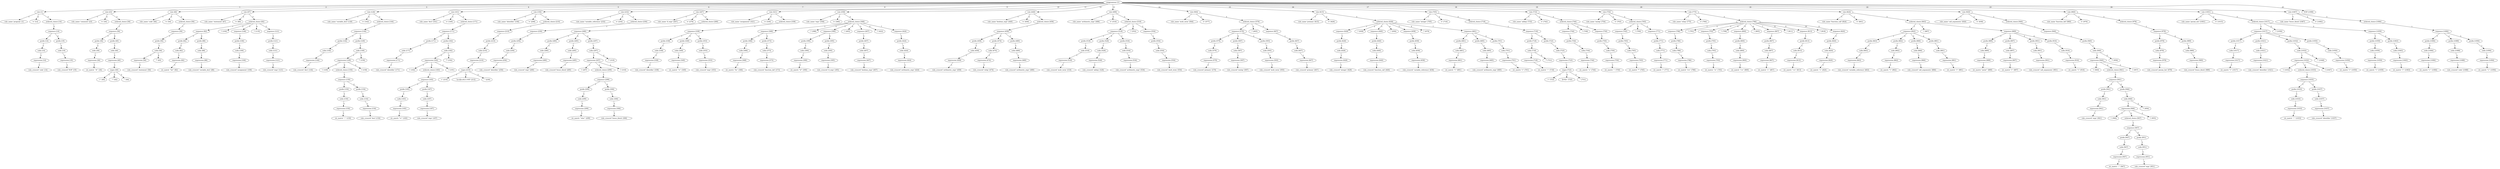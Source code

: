 digraph arpeggio_graph {
4502420064 [label="peggrammar [1]"];
4502420064->4502327504 [label="1"]

4502327504 [label="rule [1]"];
4502327504->4501927160 [label="1"]

4501927160 [label="rule_name 'program' [1]"];
4502327504->4501927400 [label="2"]

4501927400 [label=" '=' [12]"];
4502327504->4502290216 [label="3"]

4502290216 [label="ordered_choice [14]"];
4502290216->4502289944 [label="1"]

4502289944 [label="sequence [14]"];
4502289944->4502289672 [label="1"]

4502289672 [label="prefix [14]"];
4502289672->4502199288 [label="1"]

4502199288 [label="sufix [14]"];
4502199288->4502199424 [label="1"]

4502199424 [label="expression [14]"];
4502199424->4501927520 [label="1"]

4501927520 [label="rule_crossref 'code' [14]"];
4502289944->4502290080 [label="2"]

4502290080 [label="prefix [19]"];
4502290080->4502289808 [label="1"]

4502289808 [label="sufix [19]"];
4502289808->4502289536 [label="1"]

4502289536 [label="expression [19]"];
4502289536->4501927640 [label="1"]

4501927640 [label="rule_crossref 'EOF' [19]"];
4502420064->4502328728 [label="2"]

4502328728 [label="rule [23]"];
4502328728->4501928240 [label="1"]

4501928240 [label="rule_name 'comment' [23]"];
4502328728->4501928480 [label="2"]

4501928480 [label=" '=' [34]"];
4502328728->4502329000 [label="3"]

4502329000 [label="ordered_choice [36]"];
4502329000->4502328184 [label="1"]

4502328184 [label="sequence [36]"];
4502328184->4502328048 [label="1"]

4502328048 [label="prefix [36]"];
4502328048->4502327912 [label="1"]

4502327912 [label="sufix [36]"];
4502327912->4502327776 [label="1"]

4502327776 [label="expression [36]"];
4502327776->4501927880 [label="1"]

4501927880 [label="str_match '\"#\"' [36]"];
4502328184->4502328592 [label="2"]

4502328592 [label="prefix [40]"];
4502328592->4502328456 [label="1"]

4502328456 [label="sufix [40]"];
4502328456->4502328320 [label="1"]

4502328320 [label="expression [40]"];
4502328320->4502327640 [label="1"]

4502327640 [label="regex [40]"];
4502327640->4501928000 [label="1"]

4501928000 [label=" 'r'' [40]"];
4502327640->4501928360 [label="2"]

4501928360 [label=" '.*' [42]"];
4502327640->4501928720 [label="3"]

4501928720 [label=" ''' [44]"];
4502420064->4502329544 [label="3"]

4502329544 [label="rule [46]"];
4502329544->4501929080 [label="1"]

4501929080 [label="rule_name 'code' [46]"];
4502329544->4501929320 [label="2"]

4501929320 [label=" '=' [54]"];
4502329544->4502329816 [label="3"]

4502329816 [label="ordered_choice [56]"];
4502329816->4502329136 [label="1"]

4502329136 [label="sequence [56]"];
4502329136->4502329408 [label="1"]

4502329408 [label="prefix [56]"];
4502329408->4502329272 [label="1"]

4502329272 [label="sufix [56]"];
4502329272->4502328864 [label="1"]

4502328864 [label="expression [56]"];
4502328864->4501929200 [label="1"]

4501929200 [label="rule_crossref 'statement' [56]"];
4502329272->4501929440 [label="2"]

4501929440 [label=" '*' [65]"];
4502420064->4502324224 [label="4"]

4502324224 [label="rule [67]"];
4502324224->4501929800 [label="1"]

4501929800 [label="rule_name 'statement' [67]"];
4502324224->4502307008 [label="2"]

4502307008 [label=" '=' [80]"];
4502324224->4502323816 [label="3"]

4502323816 [label="ordered_choice [82]"];
4502323816->4502331176 [label="1"]

4502331176 [label="sequence [82]"];
4502331176->4502330360 [label="1"]

4502330360 [label="prefix [82]"];
4502330360->4502330224 [label="1"]

4502330224 [label="sufix [82]"];
4502330224->4502330088 [label="1"]

4502330088 [label="expression [82]"];
4502330088->4501929680 [label="1"]

4501929680 [label="str_match '\"let\"' [82]"];
4502331176->4502330768 [label="2"]

4502330768 [label="prefix [88]"];
4502330768->4502329952 [label="1"]

4502329952 [label="sufix [88]"];
4502329952->4502330632 [label="1"]

4502330632 [label="expression [88]"];
4502330632->4502306888 [label="1"]

4502306888 [label="rule_crossref 'variable_decl' [88]"];
4502323816->4502307128 [label="2"]

4502307128 [label=" '/' [104]"];
4502323816->4502323272 [label="3"]

4502323272 [label="sequence [106]"];
4502323272->4502331040 [label="1"]

4502331040 [label="prefix [106]"];
4502331040->4502330496 [label="1"]

4502330496 [label="sufix [106]"];
4502330496->4502330904 [label="1"]

4502330904 [label="expression [106]"];
4502330904->4502307248 [label="1"]

4502307248 [label="rule_crossref 'assignment' [106]"];
4502323816->4502307488 [label="4"]

4502307488 [label=" '/' [119]"];
4502323816->4502323952 [label="5"]

4502323952 [label="sequence [121]"];
4502323952->4502323680 [label="1"]

4502323680 [label="prefix [121]"];
4502323680->4502323544 [label="1"]

4502323544 [label="sufix [121]"];
4502323544->4502323408 [label="1"]

4502323408 [label="expression [121]"];
4502323408->4502307848 [label="1"]

4502307848 [label="rule_crossref 'expr' [121]"];
4502420064->4502325720 [label="5"]

4502325720 [label="rule [126]"];
4502325720->4502308208 [label="1"]

4502308208 [label="rule_name 'variable_decl' [126]"];
4502325720->4502308328 [label="2"]

4502308328 [label=" '=' [142]"];
4502325720->4502326264 [label="3"]

4502326264 [label="ordered_choice [144]"];
4502326264->4502326400 [label="1"]

4502326400 [label="sequence [144]"];
4502326400->4502324632 [label="1"]

4502324632 [label="prefix [144]"];
4502324632->4502324360 [label="1"]

4502324360 [label="sufix [144]"];
4502324360->4502324088 [label="1"]

4502324088 [label="expression [144]"];
4502324088->4502307968 [label="1"]

4502307968 [label="rule_crossref 'decl' [144]"];
4502326400->4502326128 [label="2"]

4502326128 [label="prefix [149]"];
4502326128->4502325992 [label="1"]

4502325992 [label="sufix [149]"];
4502325992->4502325584 [label="1"]

4502325584 [label="expression [149]"];
4502325584->4502308568 [label="1"]

4502308568 [label=" '(' [149]"];
4502325584->4502165160 [label="2"]

4502165160 [label="ordered_choice [150]"];
4502165160->4502325856 [label="1"]

4502325856 [label="sequence [150]"];
4502325856->4502325040 [label="1"]

4502325040 [label="prefix [150]"];
4502325040->4502324768 [label="1"]

4502324768 [label="sufix [150]"];
4502324768->4502324496 [label="1"]

4502324496 [label="expression [150]"];
4502324496->4502308448 [label="1"]

4502308448 [label="str_match '\",\"' [150]"];
4502325856->4502325448 [label="2"]

4502325448 [label="prefix [154]"];
4502325448->4502325176 [label="1"]

4502325176 [label="sufix [154]"];
4502325176->4502325312 [label="1"]

4502325312 [label="expression [154]"];
4502325312->4502308808 [label="1"]

4502308808 [label="rule_crossref 'decl' [154]"];
4502325584->4502308928 [label="3"]

4502308928 [label=" ')' [158]"];
4502325992->4502309168 [label="2"]

4502309168 [label=" '*' [159]"];
4502420064->4502332552 [label="6"]

4502332552 [label="rule [161]"];
4502332552->4502309528 [label="1"]

4502309528 [label="rule_name 'decl' [161]"];
4502332552->4502309648 [label="2"]

4502309648 [label=" '=' [169]"];
4502332552->4502332960 [label="3"]

4502332960 [label="ordered_choice [171]"];
4502332960->4502333096 [label="1"]

4502333096 [label="sequence [171]"];
4502333096->4502326944 [label="1"]

4502326944 [label="prefix [171]"];
4502326944->4502326672 [label="1"]

4502326672 [label="sufix [171]"];
4502326672->4502326536 [label="1"]

4502326536 [label="expression [171]"];
4502326536->4502309768 [label="1"]

4502309768 [label="rule_crossref 'identifier' [171]"];
4502333096->4502332824 [label="2"]

4502332824 [label="prefix [182]"];
4502332824->4502332688 [label="1"]

4502332688 [label="sufix [182]"];
4502332688->4502332144 [label="1"]

4502332144 [label="expression [182]"];
4502332144->4502309888 [label="1"]

4502309888 [label=" '(' [182]"];
4502332144->4502332280 [label="2"]

4502332280 [label="ordered_choice [183]"];
4502332280->4502332416 [label="1"]

4502332416 [label="sequence [183]"];
4502332416->4502331600 [label="1"]

4502331600 [label="prefix [183]"];
4502331600->4502331464 [label="1"]

4502331464 [label="sufix [183]"];
4502331464->4502327080 [label="1"]

4502327080 [label="expression [183]"];
4502327080->4502309048 [label="1"]

4502309048 [label="str_match '\"=\"' [183]"];
4502332416->4502332008 [label="2"]

4502332008 [label="prefix [187]"];
4502332008->4502331736 [label="1"]

4502331736 [label="sufix [187]"];
4502331736->4502331872 [label="1"]

4502331872 [label="expression [187]"];
4502331872->4502310128 [label="1"]

4502310128 [label="rule_crossref 'expr' [187]"];
4502332144->4502310248 [label="3"]

4502310248 [label=" ')' [191]"];
4502332688->4502310488 [label="2"]

4502310488 [label=" '?' [192]"];
4502420064->4502333912 [label="7"]

4502333912 [label="rule [194]"];
4502333912->4502335560 [label="1"]

4502335560 [label="rule_name 'identifier' [194]"];
4502333912->4502335680 [label="2"]

4502335680 [label=" '=' [208]"];
4502333912->4502333640 [label="3"]

4502333640 [label="ordered_choice [210]"];
4502333640->4502334048 [label="1"]

4502334048 [label="sequence [210]"];
4502334048->4502333776 [label="1"]

4502333776 [label="prefix [210]"];
4502333776->4502333232 [label="1"]

4502333232 [label="sufix [210]"];
4502333232->4502333504 [label="1"]

4502333504 [label="expression [210]"];
4502333504->4502333368 [label="1"]

4502333368 [label="regex [210]"];
4502333368->4502310368 [label="1"]

4502310368 [label=" 'r'' [210]"];
4502333368->4502310728 [label="2"]

4502310728 [label=" '[a-z][a-zA-Z_0-9]*' [212]"];
4502333368->4502335920 [label="3"]

4502335920 [label=" ''' [230]"];
4502420064->4502334456 [label="8"]

4502334456 [label="rule [232]"];
4502334456->4502336400 [label="1"]

4502336400 [label="rule_name 'variable_reference' [232]"];
4502334456->4502336280 [label="2"]

4502336280 [label=" '=' [254]"];
4502334456->4502334728 [label="3"]

4502334728 [label="ordered_choice [256]"];
4502334728->4502334864 [label="1"]

4502334864 [label="sequence [256]"];
4502334864->4502334592 [label="1"]

4502334592 [label="prefix [256]"];
4502334592->4502334320 [label="1"]

4502334320 [label="sufix [256]"];
4502334320->4502334184 [label="1"]

4502334184 [label="expression [256]"];
4502334184->4502336520 [label="1"]

4502336520 [label="rule_crossref 'identifier' [256]"];
4502420064->4502341424 [label="9"]

4502341424 [label="rule [267]"];
4502341424->4502336880 [label="1"]

4502336880 [label="rule_name 'if_expr' [267]"];
4502341424->4502337000 [label="2"]

4502337000 [label=" '=' [278]"];
4502341424->4502341832 [label="3"]

4502341832 [label="ordered_choice [280]"];
4502341832->4502341968 [label="1"]

4502341968 [label="sequence [280]"];
4502341968->4502335272 [label="1"]

4502335272 [label="prefix [280]"];
4502335272->4502335136 [label="1"]

4502335136 [label="sufix [280]"];
4502335136->4502335000 [label="1"]

4502335000 [label="expression [280]"];
4502335000->4502336640 [label="1"]

4502336640 [label="rule_crossref 'expr' [280]"];
4502341968->4502340064 [label="2"]

4502340064 [label="prefix [285]"];
4502340064->4502339792 [label="1"]

4502339792 [label="sufix [285]"];
4502339792->4502339656 [label="1"]

4502339656 [label="expression [285]"];
4502339656->4502337360 [label="1"]

4502337360 [label="rule_crossref 'brace_block' [285]"];
4502341968->4502341696 [label="3"]

4502341696 [label="prefix [297]"];
4502341696->4502341560 [label="1"]

4502341560 [label="sufix [297]"];
4502341560->4502341016 [label="1"]

4502341016 [label="expression [297]"];
4502341016->4502337480 [label="1"]

4502337480 [label=" '(' [297]"];
4502341016->4502341152 [label="2"]

4502341152 [label="ordered_choice [299]"];
4502341152->4502341288 [label="1"]

4502341288 [label="sequence [299]"];
4502341288->4502340472 [label="1"]

4502340472 [label="prefix [299]"];
4502340472->4502340200 [label="1"]

4502340200 [label="sufix [299]"];
4502340200->4502339928 [label="1"]

4502339928 [label="expression [299]"];
4502339928->4502337120 [label="1"]

4502337120 [label="str_match '\"else\"' [299]"];
4502341288->4502340880 [label="2"]

4502340880 [label="prefix [306]"];
4502340880->4502340744 [label="1"]

4502340744 [label="sufix [306]"];
4502340744->4502340608 [label="1"]

4502340608 [label="expression [306]"];
4502340608->4502337720 [label="1"]

4502337720 [label="rule_crossref 'brace_block' [306]"];
4502341016->4502337840 [label="3"]

4502337840 [label=" ')' [318]"];
4502341560->4502338080 [label="2"]

4502338080 [label=" '?' [319]"];
4502420064->4502343888 [label="10"]

4502343888 [label="rule [321]"];
4502343888->4502338440 [label="1"]

4502338440 [label="rule_name 'assignment' [321]"];
4502343888->4502338560 [label="2"]

4502338560 [label=" '=' [336]"];
4502343888->4502343752 [label="3"]

4502343752 [label="ordered_choice [338]"];
4502343752->4502343328 [label="1"]

4502343328 [label="sequence [338]"];
4502343328->4502342512 [label="1"]

4502342512 [label="prefix [338]"];
4502342512->4502342240 [label="1"]

4502342240 [label="sufix [338]"];
4502342240->4502342104 [label="1"]

4502342104 [label="expression [338]"];
4502342104->4502338680 [label="1"]

4502338680 [label="rule_crossref 'identifier' [338]"];
4502343328->4502343056 [label="2"]

4502343056 [label="prefix [349]"];
4502343056->4502342920 [label="1"]

4502342920 [label="sufix [349]"];
4502342920->4502342648 [label="1"]

4502342648 [label="expression [349]"];
4502342648->4502337960 [label="1"]

4502337960 [label="str_match '\"=\"' [349]"];
4502343328->4502343464 [label="3"]

4502343464 [label="prefix [353]"];
4502343464->4502343192 [label="1"]

4502343192 [label="sufix [353]"];
4502343192->4502342784 [label="1"]

4502342784 [label="expression [353]"];
4502342784->4502338800 [label="1"]

4502338800 [label="rule_crossref 'expr' [353]"];
4502420064->4502347560 [label="11"]

4502347560 [label="rule [358]"];
4502347560->4502339400 [label="1"]

4502339400 [label="rule_name 'expr' [358]"];
4502347560->4502351944 [label="2"]

4502351944 [label=" '=' [366]"];
4502347560->4502347152 [label="3"]

4502347152 [label="ordered_choice [368]"];
4502347152->4502345384 [label="1"]

4502345384 [label="sequence [368]"];
4502345384->4502344568 [label="1"]

4502344568 [label="prefix [368]"];
4502344568->4502344024 [label="1"]

4502344024 [label="sufix [368]"];
4502344024->4502344296 [label="1"]

4502344296 [label="expression [368]"];
4502344296->4502339160 [label="1"]

4502339160 [label="str_match '\"fn\"' [368]"];
4502345384->4502344976 [label="2"]

4502344976 [label="prefix [373]"];
4502344976->4502344704 [label="1"]

4502344704 [label="sufix [373]"];
4502344704->4502344432 [label="1"]

4502344432 [label="expression [373]"];
4502344432->4502352064 [label="1"]

4502352064 [label="rule_crossref 'function_def' [373]"];
4502347152->4502352184 [label="2"]

4502352184 [label=" '/' [388]"];
4502347152->4502346064 [label="3"]

4502346064 [label="sequence [390]"];
4502346064->4502344840 [label="1"]

4502344840 [label="prefix [390]"];
4502344840->4502345520 [label="1"]

4502345520 [label="sufix [390]"];
4502345520->4502345248 [label="1"]

4502345248 [label="expression [390]"];
4502345248->4502352424 [label="1"]

4502352424 [label="str_match '\"if\"' [390]"];
4502346064->4502345656 [label="2"]

4502345656 [label="prefix [395]"];
4502345656->4502345928 [label="1"]

4502345928 [label="sufix [395]"];
4502345928->4502345792 [label="1"]

4502345792 [label="expression [395]"];
4502345792->4502352664 [label="1"]

4502352664 [label="rule_crossref 'if_expr' [395]"];
4502347152->4502352304 [label="4"]

4502352304 [label=" '/' [405]"];
4502347152->4502346608 [label="5"]

4502346608 [label="sequence [407]"];
4502346608->4502346472 [label="1"]

4502346472 [label="prefix [407]"];
4502346472->4502346336 [label="1"]

4502346336 [label="sufix [407]"];
4502346336->4502346200 [label="1"]

4502346200 [label="expression [407]"];
4502346200->4502352784 [label="1"]

4502352784 [label="rule_crossref 'boolean_expr' [407]"];
4502347152->4502353024 [label="6"]

4502353024 [label=" '/' [422]"];
4502347152->4502347288 [label="7"]

4502347288 [label="sequence [424]"];
4502347288->4502346744 [label="1"]

4502346744 [label="prefix [424]"];
4502346744->4502346880 [label="1"]

4502346880 [label="sufix [424]"];
4502346880->4502347016 [label="1"]

4502347016 [label="expression [424]"];
4502347016->4502353144 [label="1"]

4502353144 [label="rule_crossref 'arithmetic_expr' [424]"];
4502420064->4502356992 [label="12"]

4502356992 [label="rule [440]"];
4502356992->4502353744 [label="1"]

4502353744 [label="rule_name 'boolean_expr' [440]"];
4502356992->4502353864 [label="2"]

4502353864 [label=" '=' [456]"];
4502356992->4502357264 [label="3"]

4502357264 [label="ordered_choice [458]"];
4502357264->4502357400 [label="1"]

4502357400 [label="sequence [458]"];
4502357400->4502356312 [label="1"]

4502356312 [label="prefix [458]"];
4502356312->4502356040 [label="1"]

4502356040 [label="sufix [458]"];
4502356040->4502347424 [label="1"]

4502347424 [label="expression [458]"];
4502347424->4502353504 [label="1"]

4502353504 [label="rule_crossref 'arithmetic_expr' [458]"];
4502357400->4502356720 [label="2"]

4502356720 [label="prefix [474]"];
4502356720->4502356448 [label="1"]

4502356448 [label="sufix [474]"];
4502356448->4502356176 [label="1"]

4502356176 [label="expression [474]"];
4502356176->4502353984 [label="1"]

4502353984 [label="rule_crossref 'relop' [474]"];
4502357400->4502357128 [label="3"]

4502357128 [label="prefix [480]"];
4502357128->4502356856 [label="1"]

4502356856 [label="sufix [480]"];
4502356856->4502356584 [label="1"]

4502356584 [label="expression [480]"];
4502356584->4502354224 [label="1"]

4502354224 [label="rule_crossref 'arithmetic_expr' [480]"];
4502420064->4502359712 [label="13"]

4502359712 [label="rule [496]"];
4502359712->4502354824 [label="1"]

4502354824 [label="rule_name 'arithmetic_expr' [496]"];
4502359712->4502354944 [label="2"]

4502354944 [label=" '=' [516]"];
4502359712->4502359304 [label="3"]

4502359304 [label="ordered_choice [518]"];
4502359304->4502359168 [label="1"]

4502359168 [label="sequence [518]"];
4502359168->4502357944 [label="1"]

4502357944 [label="prefix [518]"];
4502357944->4502357672 [label="1"]

4502357672 [label="sufix [518]"];
4502357672->4502357536 [label="1"]

4502357536 [label="expression [518]"];
4502357536->4502355064 [label="1"]

4502355064 [label="rule_crossref 'mult_term' [518]"];
4502359168->4502358352 [label="2"]

4502358352 [label="prefix [528]"];
4502358352->4502358080 [label="1"]

4502358080 [label="sufix [528]"];
4502358080->4502357808 [label="1"]

4502357808 [label="expression [528]"];
4502357808->4502354584 [label="1"]

4502354584 [label="rule_crossref 'addop' [528]"];
4502359168->4502358760 [label="3"]

4502358760 [label="prefix [534]"];
4502358760->4502358488 [label="1"]

4502358488 [label="sufix [534]"];
4502358488->4502358216 [label="1"]

4502358216 [label="expression [534]"];
4502358216->4502355304 [label="1"]

4502355304 [label="rule_crossref 'arithmetic_expr' [534]"];
4502359304->4502355544 [label="2"]

4502355544 [label=" '/' [552]"];
4502359304->4502359440 [label="3"]

4502359440 [label="sequence [554]"];
4502359440->4502359032 [label="1"]

4502359032 [label="prefix [554]"];
4502359032->4502358624 [label="1"]

4502358624 [label="sufix [554]"];
4502358624->4502358896 [label="1"]

4502358896 [label="expression [554]"];
4502358896->4502355664 [label="1"]

4502355664 [label="rule_crossref 'mult_term' [554]"];
4502420064->4502362040 [label="14"]

4502362040 [label="rule [564]"];
4502362040->4502364592 [label="1"]

4502364592 [label="rule_name 'mult_term' [564]"];
4502362040->4502364712 [label="2"]

4502364712 [label=" '=' [577]"];
4502362040->4502361632 [label="3"]

4502361632 [label="ordered_choice [579]"];
4502361632->4502361496 [label="1"]

4502361496 [label="sequence [579]"];
4502361496->4502360272 [label="1"]

4502360272 [label="prefix [579]"];
4502360272->4502359848 [label="1"]

4502359848 [label="sufix [579]"];
4502359848->4502359576 [label="1"]

4502359576 [label="expression [579]"];
4502359576->4502364832 [label="1"]

4502364832 [label="rule_crossref 'primary' [579]"];
4502361496->4502360680 [label="2"]

4502360680 [label="prefix [587]"];
4502360680->4502360408 [label="1"]

4502360408 [label="sufix [587]"];
4502360408->4502360136 [label="1"]

4502360136 [label="expression [587]"];
4502360136->4502364232 [label="1"]

4502364232 [label="rule_crossref 'mulop' [587]"];
4502361496->4502361088 [label="3"]

4502361088 [label="prefix [593]"];
4502361088->4502360816 [label="1"]

4502360816 [label="sufix [593]"];
4502360816->4502360544 [label="1"]

4502360544 [label="expression [593]"];
4502360544->4502365312 [label="1"]

4502365312 [label="rule_crossref 'mult_term' [593]"];
4502361632->4502365072 [label="2"]

4502365072 [label=" '/' [605]"];
4502361632->4502361768 [label="3"]

4502361768 [label="sequence [607]"];
4502361768->4502361360 [label="1"]

4502361360 [label="prefix [607]"];
4502361360->4502360952 [label="1"]

4502360952 [label="sufix [607]"];
4502360952->4502361224 [label="1"]

4502361224 [label="expression [607]"];
4502361224->4502365672 [label="1"]

4502365672 [label="rule_crossref 'primary' [607]"];
4502420064->4502378016 [label="15"]

4502378016 [label="rule [615]"];
4502378016->4502366032 [label="1"]

4502366032 [label="rule_name 'primary' [615]"];
4502378016->4502366152 [label="2"]

4502366152 [label=" '=' [626]"];
4502378016->4502377608 [label="3"]

4502377608 [label="ordered_choice [628]"];
4502377608->4502362856 [label="1"]

4502362856 [label="sequence [628]"];
4502362856->4502362448 [label="1"]

4502362448 [label="prefix [628]"];
4502362448->4502362176 [label="1"]

4502362176 [label="sufix [628]"];
4502362176->4502361904 [label="1"]

4502361904 [label="expression [628]"];
4502361904->4502366272 [label="1"]

4502366272 [label="rule_crossref 'integer' [628]"];
4502377608->4502365792 [label="2"]

4502365792 [label=" '/' [638]"];
4502377608->4502362992 [label="3"]

4502362992 [label="sequence [640]"];
4502362992->4502362720 [label="1"]

4502362720 [label="prefix [640]"];
4502362720->4502362312 [label="1"]

4502362312 [label="sufix [640]"];
4502362312->4502362584 [label="1"]

4502362584 [label="expression [640]"];
4502362584->4502366392 [label="1"]

4502366392 [label="rule_crossref 'function_call' [640]"];
4502377608->4502366632 [label="4"]

4502366632 [label=" '/' [656]"];
4502377608->4502363536 [label="5"]

4502363536 [label="sequence [658]"];
4502363536->4502363400 [label="1"]

4502363400 [label="prefix [658]"];
4502363400->4502363264 [label="1"]

4502363264 [label="sufix [658]"];
4502363264->4502363128 [label="1"]

4502363128 [label="expression [658]"];
4502363128->4502366752 [label="1"]

4502366752 [label="rule_crossref 'variable_reference' [658]"];
4502377608->4502366992 [label="6"]

4502366992 [label=" '/' [679]"];
4502377608->4502377744 [label="7"]

4502377744 [label="sequence [681]"];
4502377744->4502376520 [label="1"]

4502376520 [label="prefix [681]"];
4502376520->4502363808 [label="1"]

4502363808 [label="sufix [681]"];
4502363808->4502363944 [label="1"]

4502363944 [label="expression [681]"];
4502363944->4502367232 [label="1"]

4502367232 [label="str_match '\"(\"' [681]"];
4502377744->4502376792 [label="2"]

4502376792 [label="prefix [685]"];
4502376792->4502376928 [label="1"]

4502376928 [label="sufix [685]"];
4502376928->4502376656 [label="1"]

4502376656 [label="expression [685]"];
4502376656->4502367112 [label="1"]

4502367112 [label="rule_crossref 'arithmetic_expr' [685]"];
4502377744->4502377336 [label="3"]

4502377336 [label="prefix [701]"];
4502377336->4502377472 [label="1"]

4502377472 [label="sufix [701]"];
4502377472->4502377200 [label="1"]

4502377200 [label="expression [701]"];
4502377200->4502367592 [label="1"]

4502367592 [label="str_match '\")\"' [701]"];
4502420064->4502378968 [label="16"]

4502378968 [label="rule [705]"];
4502378968->4502367952 [label="1"]

4502367952 [label="rule_name 'integer' [705]"];
4502378968->4502368072 [label="2"]

4502368072 [label=" '=' [716]"];
4502378968->4502379240 [label="3"]

4502379240 [label="ordered_choice [718]"];
4502379240->4502379376 [label="1"]

4502379376 [label="sequence [718]"];
4502379376->4502378560 [label="1"]

4502378560 [label="prefix [718]"];
4502378560->4502377880 [label="1"]

4502377880 [label="sufix [718]"];
4502377880->4502378288 [label="1"]

4502378288 [label="expression [718]"];
4502378288->4502367712 [label="1"]

4502367712 [label="str_match '\"-\"' [718]"];
4502377880->4502367832 [label="2"]

4502367832 [label=" '?' [721]"];
4502379376->4502379104 [label="2"]

4502379104 [label="prefix [723]"];
4502379104->4502378424 [label="1"]

4502378424 [label="sufix [723]"];
4502378424->4502378832 [label="1"]

4502378832 [label="expression [723]"];
4502378832->4502378696 [label="1"]

4502378696 [label="regex [723]"];
4502378696->4502368448 [label="1"]

4502368448 [label=" 'r'' [723]"];
4502378696->4502368568 [label="2"]

4502368568 [label=" '[0-9]+' [725]"];
4502378696->4502368688 [label="3"]

4502368688 [label=" ''' [731]"];
4502420064->4502385392 [label="17"]

4502385392 [label="rule [733]"];
4502385392->4502369048 [label="1"]

4502369048 [label="rule_name 'addop' [733]"];
4502385392->4502369168 [label="2"]

4502369168 [label=" '=' [742]"];
4502385392->4502384984 [label="3"]

4502384984 [label="ordered_choice [744]"];
4502384984->4502380328 [label="1"]

4502380328 [label="sequence [744]"];
4502380328->4502380056 [label="1"]

4502380056 [label="prefix [744]"];
4502380056->4502379512 [label="1"]

4502379512 [label="sufix [744]"];
4502379512->4502379784 [label="1"]

4502379784 [label="expression [744]"];
4502379784->4502368808 [label="1"]

4502368808 [label="str_match ''+'' [744]"];
4502384984->4502368328 [label="2"]

4502368328 [label=" '/' [748]"];
4502384984->4502385120 [label="3"]

4502385120 [label="sequence [750]"];
4502385120->4502384712 [label="1"]

4502384712 [label="prefix [750]"];
4502384712->4502384848 [label="1"]

4502384848 [label="sufix [750]"];
4502384848->4502379920 [label="1"]

4502379920 [label="expression [750]"];
4502379920->4502369408 [label="1"]

4502369408 [label="str_match ''-'' [750]"];
4502420064->4502387024 [label="18"]

4502387024 [label="rule [754]"];
4502387024->4502369768 [label="1"]

4502369768 [label="rule_name 'mulop' [754]"];
4502387024->4502369888 [label="2"]

4502369888 [label=" '=' [763]"];
4502387024->4502386616 [label="3"]

4502386616 [label="ordered_choice [765]"];
4502386616->4502386344 [label="1"]

4502386344 [label="sequence [765]"];
4502386344->4502385936 [label="1"]

4502385936 [label="prefix [765]"];
4502385936->4502385256 [label="1"]

4502385256 [label="sufix [765]"];
4502385256->4502385664 [label="1"]

4502385664 [label="expression [765]"];
4502385664->4502369528 [label="1"]

4502369528 [label="str_match ''*'' [765]"];
4502386616->4502369648 [label="2"]

4502369648 [label=" '/' [769]"];
4502386616->4502386752 [label="3"]

4502386752 [label="sequence [771]"];
4502386752->4502385800 [label="1"]

4502385800 [label="prefix [771]"];
4502385800->4502386480 [label="1"]

4502386480 [label="sufix [771]"];
4502386480->4502386208 [label="1"]

4502386208 [label="expression [771]"];
4502386208->4502370128 [label="1"]

4502370128 [label="str_match ''/'' [771]"];
4502420064->4502391528 [label="19"]

4502391528 [label="rule [775]"];
4502391528->4502370488 [label="1"]

4502370488 [label="rule_name 'relop' [775]"];
4502391528->4502370608 [label="2"]

4502370608 [label=" '=' [784]"];
4502391528->4502391120 [label="3"]

4502391120 [label="ordered_choice [786]"];
4502391120->4502387976 [label="1"]

4502387976 [label="sequence [786]"];
4502387976->4502387568 [label="1"]

4502387568 [label="prefix [786]"];
4502387568->4502386888 [label="1"]

4502386888 [label="sufix [786]"];
4502386888->4502387296 [label="1"]

4502387296 [label="expression [786]"];
4502387296->4502370248 [label="1"]

4502370248 [label="str_match ''=='' [786]"];
4502391120->4502370368 [label="2"]

4502370368 [label=" '/' [791]"];
4502391120->4502388248 [label="3"]

4502388248 [label="sequence [793]"];
4502388248->4502387432 [label="1"]

4502387432 [label="prefix [793]"];
4502387432->4502388112 [label="1"]

4502388112 [label="sufix [793]"];
4502388112->4502387840 [label="1"]

4502387840 [label="expression [793]"];
4502387840->4502370848 [label="1"]

4502370848 [label="str_match ''!='' [793]"];
4502391120->4502370728 [label="4"]

4502370728 [label=" '/' [798]"];
4502391120->4502389080 [label="5"]

4502389080 [label="sequence [800]"];
4502389080->4502388808 [label="1"]

4502388808 [label="prefix [800]"];
4502388808->4502388944 [label="1"]

4502388944 [label="sufix [800]"];
4502388944->4502388520 [label="1"]

4502388520 [label="expression [800]"];
4502388520->4502371088 [label="1"]

4502371088 [label="str_match ''>='' [800]"];
4502391120->4502370968 [label="6"]

4502370968 [label=" '/' [805]"];
4502391120->4502389760 [label="7"]

4502389760 [label="sequence [807]"];
4502389760->4502389352 [label="1"]

4502389352 [label="prefix [807]"];
4502389352->4502389624 [label="1"]

4502389624 [label="sufix [807]"];
4502389624->4502389488 [label="1"]

4502389488 [label="expression [807]"];
4502389488->4502371328 [label="1"]

4502371328 [label="str_match ''>'' [807]"];
4502391120->4502371208 [label="8"]

4502371208 [label=" '/' [811]"];
4502391120->4502390440 [label="9"]

4502390440 [label="sequence [813]"];
4502390440->4502390032 [label="1"]

4502390032 [label="prefix [813]"];
4502390032->4502390304 [label="1"]

4502390304 [label="sufix [813]"];
4502390304->4502390168 [label="1"]

4502390168 [label="expression [813]"];
4502390168->4502371568 [label="1"]

4502371568 [label="str_match ''<='' [813]"];
4502391120->4502371448 [label="10"]

4502371448 [label=" '/' [818]"];
4502391120->4502391256 [label="11"]

4502391256 [label="sequence [820]"];
4502391256->4502390712 [label="1"]

4502390712 [label="prefix [820]"];
4502390712->4502390984 [label="1"]

4502390984 [label="sufix [820]"];
4502390984->4502390848 [label="1"]

4502390848 [label="expression [820]"];
4502390848->4502371808 [label="1"]

4502371808 [label="str_match ''<'' [820]"];
4502420064->4502396168 [label="20"]

4502396168 [label="rule [824]"];
4502396168->4502372168 [label="1"]

4502372168 [label="rule_name 'function_call' [824]"];
4502396168->4502380616 [label="2"]

4502380616 [label=" '=' [841]"];
4502396168->4502395896 [label="3"]

4502395896 [label="ordered_choice [843]"];
4502395896->4502393992 [label="1"]

4502393992 [label="sequence [843]"];
4502393992->4502391936 [label="1"]

4502391936 [label="prefix [843]"];
4502391936->4502391392 [label="1"]

4502391392 [label="sufix [843]"];
4502391392->4502391664 [label="1"]

4502391664 [label="expression [843]"];
4502391664->4502371928 [label="1"]

4502371928 [label="rule_crossref 'variable_reference' [843]"];
4502393992->4502392480 [label="2"]

4502392480 [label="prefix [862]"];
4502392480->4502392344 [label="1"]

4502392344 [label="sufix [862]"];
4502392344->4502392072 [label="1"]

4502392072 [label="expression [862]"];
4502392072->4502380736 [label="1"]

4502380736 [label="str_match '\"(\"' [862]"];
4502393992->4502393040 [label="3"]

4502393040 [label="prefix [866]"];
4502393040->4502392616 [label="1"]

4502392616 [label="sufix [866]"];
4502392616->4502392208 [label="1"]

4502392208 [label="expression [866]"];
4502392208->4502380856 [label="1"]

4502380856 [label="rule_crossref 'call_arguments' [866]"];
4502393992->4502393584 [label="4"]

4502393584 [label="prefix [881]"];
4502393584->4502393448 [label="1"]

4502393448 [label="sufix [881]"];
4502393448->4502393176 [label="1"]

4502393176 [label="expression [881]"];
4502393176->4502381096 [label="1"]

4502381096 [label="str_match '\")\"' [881]"];
4502395896->4502381216 [label="2"]

4502381216 [label=" '/' [887]"];
4502395896->4502395760 [label="3"]

4502395760 [label="sequence [889]"];
4502395760->4502393312 [label="1"]

4502393312 [label="prefix [889]"];
4502393312->4502394128 [label="1"]

4502394128 [label="sufix [889]"];
4502394128->4502393856 [label="1"]

4502393856 [label="expression [889]"];
4502393856->4502381456 [label="1"]

4502381456 [label="str_match '\"print\"' [889]"];
4502395760->4502394536 [label="2"]

4502394536 [label="prefix [897]"];
4502394536->4502394672 [label="1"]

4502394672 [label="sufix [897]"];
4502394672->4502394400 [label="1"]

4502394400 [label="expression [897]"];
4502394400->4502381576 [label="1"]

4502381576 [label="str_match '\"(\"' [897]"];
4502395760->4502394944 [label="3"]

4502394944 [label="prefix [901]"];
4502394944->4502395080 [label="1"]

4502395080 [label="sufix [901]"];
4502395080->4502394808 [label="1"]

4502394808 [label="expression [901]"];
4502394808->4502381336 [label="1"]

4502381336 [label="rule_crossref 'call_arguments' [901]"];
4502395760->4502395488 [label="4"]

4502395488 [label="prefix [916]"];
4502395488->4502395624 [label="1"]

4502395624 [label="sufix [916]"];
4502395624->4502395352 [label="1"]

4502395352 [label="expression [916]"];
4502395352->4502381936 [label="1"]

4502381936 [label="str_match '\")\"' [916]"];
4502420064->4502403000 [label="21"]

4502403000 [label="rule [920]"];
4502403000->4502382296 [label="1"]

4502382296 [label="rule_name 'call_arguments' [920]"];
4502403000->4502382416 [label="2"]

4502382416 [label=" '=' [938]"];
4502403000->4502403272 [label="3"]

4502403272 [label="ordered_choice [940]"];
4502403272->4502403408 [label="1"]

4502403408 [label="sequence [940]"];
4502403408->4502403136 [label="1"]

4502403136 [label="prefix [940]"];
4502403136->4502402728 [label="1"]

4502402728 [label="sufix [940]"];
4502402728->4502402864 [label="1"]

4502402864 [label="expression [940]"];
4502402864->4502381816 [label="1"]

4502381816 [label=" '(' [940]"];
4502402864->4502402592 [label="2"]

4502402592 [label="ordered_choice [941]"];
4502402592->4502402456 [label="1"]

4502402456 [label="sequence [941]"];
4502402456->4502396440 [label="1"]

4502396440 [label="prefix [941]"];
4502396440->4502396032 [label="1"]

4502396032 [label="sufix [941]"];
4502396032->4502396304 [label="1"]

4502396304 [label="expression [941]"];
4502396304->4502382536 [label="1"]

4502382536 [label="rule_crossref 'expr' [941]"];
4502402456->4502402320 [label="2"]

4502402320 [label="prefix [946]"];
4502402320->4502402184 [label="1"]

4502402184 [label="sufix [946]"];
4502402184->4502401776 [label="1"]

4502401776 [label="expression [946]"];
4502401776->4502382656 [label="1"]

4502382656 [label=" '(' [946]"];
4502401776->4502402048 [label="2"]

4502402048 [label="ordered_choice [947]"];
4502402048->4502401912 [label="1"]

4502401912 [label="sequence [947]"];
4502401912->4502401232 [label="1"]

4502401232 [label="prefix [947]"];
4502401232->4502401096 [label="1"]

4502401096 [label="sufix [947]"];
4502401096->4502396712 [label="1"]

4502396712 [label="expression [947]"];
4502396712->4502382896 [label="1"]

4502382896 [label="str_match '\",\"' [947]"];
4502401912->4502401640 [label="2"]

4502401640 [label="prefix [951]"];
4502401640->4502401504 [label="1"]

4502401504 [label="sufix [951]"];
4502401504->4502401368 [label="1"]

4502401368 [label="expression [951]"];
4502401368->4502383016 [label="1"]

4502383016 [label="rule_crossref 'expr' [951]"];
4502401776->4502383136 [label="3"]

4502383136 [label=" ')' [955]"];
4502402184->4502383256 [label="2"]

4502383256 [label=" '*' [956]"];
4502402864->4502383376 [label="3"]

4502383376 [label=" ')' [957]"];
4502402728->4502383616 [label="2"]

4502383616 [label=" '?' [958]"];
4502420064->4502404360 [label="22"]

4502404360 [label="rule [960]"];
4502404360->4502383976 [label="1"]

4502383976 [label="rule_name 'function_def' [960]"];
4502404360->4502384096 [label="2"]

4502384096 [label=" '=' [976]"];
4502404360->4502404632 [label="3"]

4502404632 [label="ordered_choice [978]"];
4502404632->4502404496 [label="1"]

4502404496 [label="sequence [978]"];
4502404496->4502403952 [label="1"]

4502403952 [label="prefix [978]"];
4502403952->4502403680 [label="1"]

4502403680 [label="sufix [978]"];
4502403680->4502403544 [label="1"]

4502403544 [label="expression [978]"];
4502403544->4502384216 [label="1"]

4502384216 [label="rule_crossref 'param_list' [978]"];
4502404496->4502404088 [label="2"]

4502404088 [label="prefix [989]"];
4502404088->4502404224 [label="1"]

4502404224 [label="sufix [989]"];
4502404224->4502403816 [label="1"]

4502403816 [label="expression [989]"];
4502403816->4502384456 [label="1"]

4502384456 [label="rule_crossref 'brace_block' [989]"];
4502420064->4502418024 [label="23"]

4502418024 [label="rule [1001]"];
4502418024->4502409528 [label="1"]

4502409528 [label="rule_name 'param_list' [1001]"];
4502418024->4502409648 [label="2"]

4502409648 [label=" '=' [1015]"];
4502418024->4502417616 [label="3"]

4502417616 [label="ordered_choice [1017]"];
4502417616->4502399856 [label="1"]

4502399856 [label="sequence [1017]"];
4502399856->4502397000 [label="1"]

4502397000 [label="prefix [1017]"];
4502397000->4502397136 [label="1"]

4502397136 [label="sufix [1017]"];
4502397136->4502404768 [label="1"]

4502404768 [label="expression [1017]"];
4502404768->4502383496 [label="1"]

4502383496 [label="str_match '\"(\"' [1017]"];
4502399856->4502397408 [label="2"]

4502397408 [label="prefix [1021]"];
4502397408->4502397272 [label="1"]

4502397272 [label="sufix [1021]"];
4502397272->4502397544 [label="1"]

4502397544 [label="expression [1021]"];
4502397544->4502409888 [label="1"]

4502409888 [label="rule_crossref 'identifier' [1021]"];
4502399856->4502399312 [label="3"]

4502399312 [label="prefix [1032]"];
4502399312->4502399176 [label="1"]

4502399176 [label="sufix [1032]"];
4502399176->4502398632 [label="1"]

4502398632 [label="expression [1032]"];
4502398632->4502410008 [label="1"]

4502410008 [label=" '(' [1032]"];
4502398632->4502398768 [label="2"]

4502398768 [label="ordered_choice [1033]"];
4502398768->4502398904 [label="1"]

4502398904 [label="sequence [1033]"];
4502398904->4502398088 [label="1"]

4502398088 [label="prefix [1033]"];
4502398088->4502397680 [label="1"]

4502397680 [label="sufix [1033]"];
4502397680->4502397952 [label="1"]

4502397952 [label="expression [1033]"];
4502397952->4502409408 [label="1"]

4502409408 [label="str_match '\",\"' [1033]"];
4502398904->4502398496 [label="2"]

4502398496 [label="prefix [1037]"];
4502398496->4502398224 [label="1"]

4502398224 [label="sufix [1037]"];
4502398224->4502398360 [label="1"]

4502398360 [label="expression [1037]"];
4502398360->4502410248 [label="1"]

4502410248 [label="rule_crossref 'identifier' [1037]"];
4502398632->4502410368 [label="3"]

4502410368 [label=" ')' [1047]"];
4502399176->4502410608 [label="2"]

4502410608 [label=" '*' [1048]"];
4502399856->4502399584 [label="4"]

4502399584 [label="prefix [1050]"];
4502399584->4502399720 [label="1"]

4502399720 [label="sufix [1050]"];
4502399720->4502399040 [label="1"]

4502399040 [label="expression [1050]"];
4502399040->4502410728 [label="1"]

4502410728 [label="str_match '\")\"' [1050]"];
4502417616->4502410488 [label="2"]

4502410488 [label=" '/' [1056]"];
4502417616->4502417752 [label="3"]

4502417752 [label="sequence [1059]"];
4502417752->4502400400 [label="1"]

4502400400 [label="prefix [1059]"];
4502400400->4502400128 [label="1"]

4502400128 [label="sufix [1059]"];
4502400128->4502400264 [label="1"]

4502400264 [label="expression [1059]"];
4502400264->4502410848 [label="1"]

4502410848 [label="str_match '\"(\"' [1059]"];
4502417752->4502417480 [label="2"]

4502417480 [label="prefix [1063]"];
4502417480->4502400808 [label="1"]

4502400808 [label="sufix [1063]"];
4502400808->4502400672 [label="1"]

4502400672 [label="expression [1063]"];
4502400672->4502410968 [label="1"]

4502410968 [label="str_match '\")\"' [1063]"];
4502420064->4502419928 [label="24"]

4502419928 [label="rule [1067]"];
4502419928->4502411448 [label="1"]

4502411448 [label="rule_name 'brace_block' [1067]"];
4502419928->4502411568 [label="2"]

4502411568 [label=" '=' [1082]"];
4502419928->4502419520 [label="3"]

4502419520 [label="ordered_choice [1084]"];
4502419520->4502419792 [label="1"]

4502419792 [label="sequence [1084]"];
4502419792->4502418296 [label="1"]

4502418296 [label="prefix [1084]"];
4502418296->4502418432 [label="1"]

4502418432 [label="sufix [1084]"];
4502418432->4502417888 [label="1"]

4502417888 [label="expression [1084]"];
4502417888->4502411208 [label="1"]

4502411208 [label="str_match '\"{\"' [1084]"];
4502419792->4502418840 [label="2"]

4502418840 [label="prefix [1088]"];
4502418840->4502418568 [label="1"]

4502418568 [label="sufix [1088]"];
4502418568->4502418704 [label="1"]

4502418704 [label="expression [1088]"];
4502418704->4502411088 [label="1"]

4502411088 [label="rule_crossref 'code' [1088]"];
4502419792->4502419384 [label="3"]

4502419384 [label="prefix [1094]"];
4502419384->4502419112 [label="1"]

4502419112 [label="sufix [1094]"];
4502419112->4502418976 [label="1"]

4502418976 [label="expression [1094]"];
4502418976->4502411808 [label="1"]

4502411808 [label="str_match '\"}\"' [1094]"];
4502420064->4502411928 [label="25"]

4502411928 [label="EOF [1098]"];
}